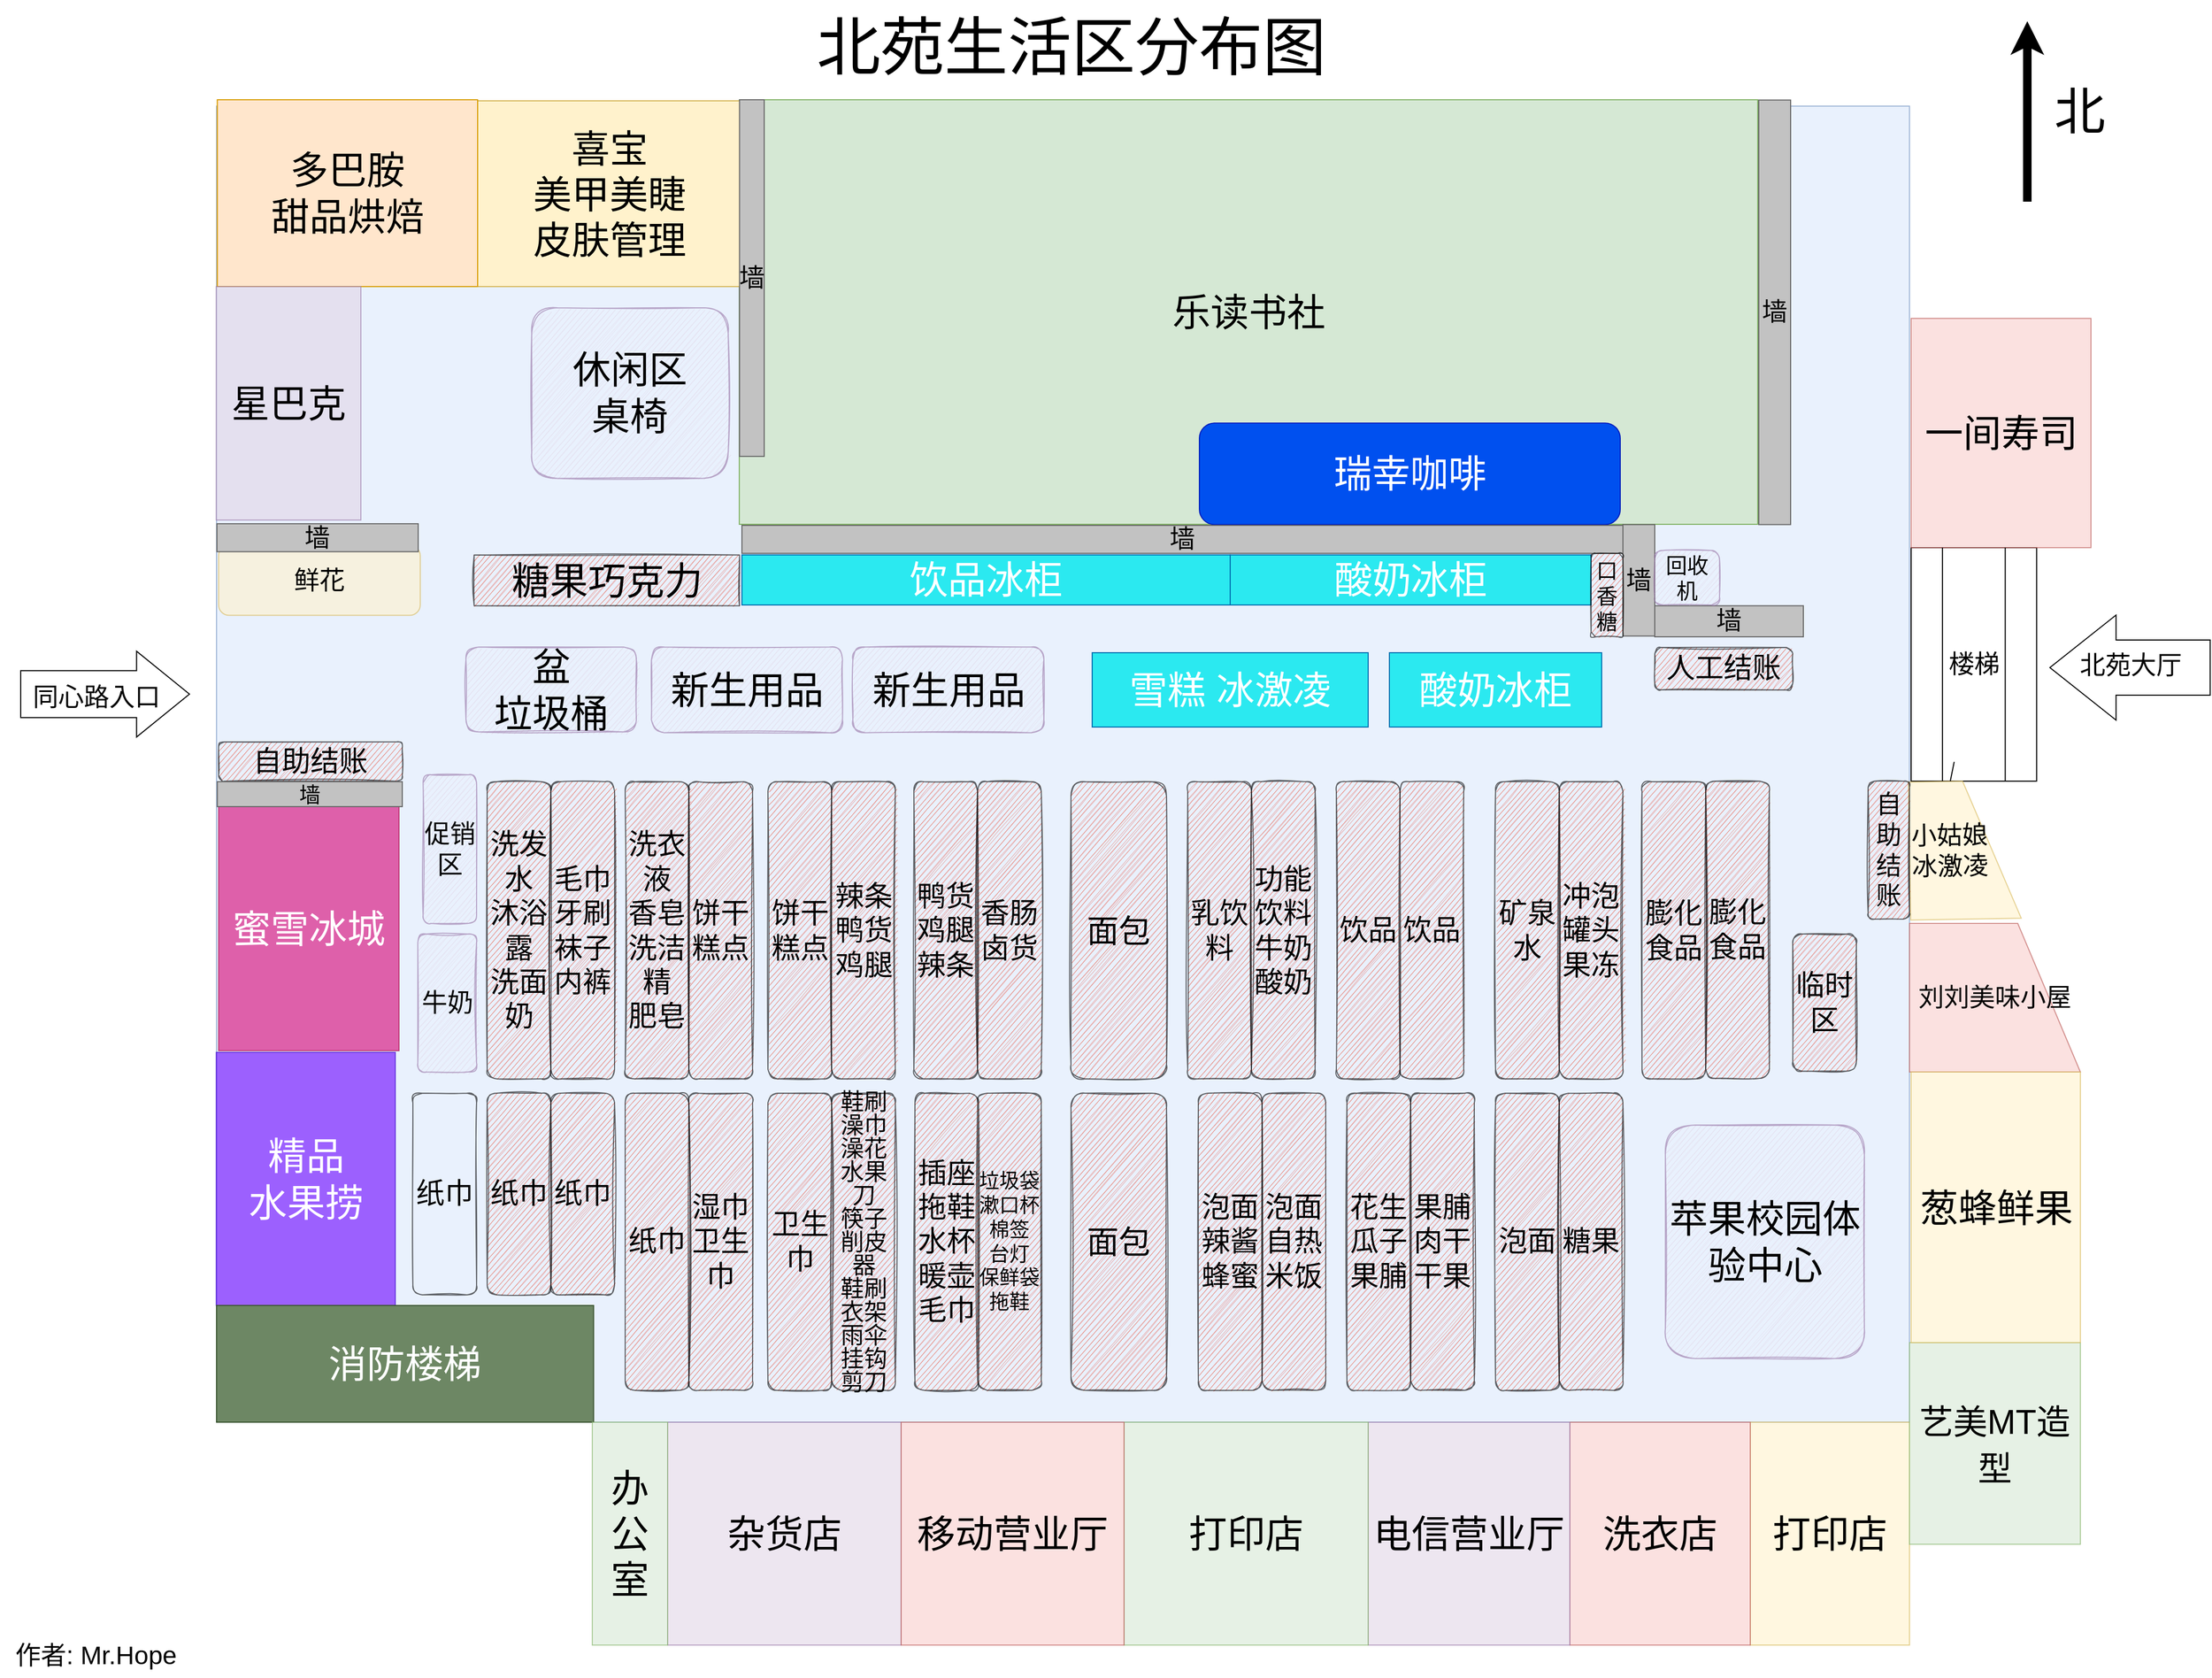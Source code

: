 <mxfile version="21.6.9" type="device">
  <diagram id="3228e29e-7158-1315-38df-8450db1d8a1d" name="Page-1">
    <mxGraphModel dx="1221" dy="737" grid="1" gridSize="10" guides="1" tooltips="1" connect="1" arrows="1" fold="1" page="1" pageScale="1" pageWidth="2100" pageHeight="1600" background="#FFFFFF" math="0" shadow="0">
      <root>
        <mxCell id="0" />
        <mxCell id="1" parent="0" />
        <mxCell id="xjmqVt3X7ruV0F9-SoPd-12" value="楼梯" style="rounded=0;whiteSpace=wrap;html=1;fontSize=24;shadow=0;glass=0;fillStyle=auto;gradientColor=none;fillColor=default;" parent="1" vertex="1">
          <mxGeometry x="1810.5" y="526" width="118.27" height="220" as="geometry" />
        </mxCell>
        <mxCell id="R6_tbuOiA4LubrBfz1OE-21567" value="" style="rounded=0;whiteSpace=wrap;html=1;fillColor=#dae8fc;strokeColor=#6c8ebf;align=right;opacity=60;fontSize=36;labelPosition=left;verticalLabelPosition=middle;verticalAlign=middle;" parent="1" vertex="1">
          <mxGeometry x="214" y="110" width="1595" height="1240" as="geometry" />
        </mxCell>
        <mxCell id="R6_tbuOiA4LubrBfz1OE-21570" value="乐读书社" style="rounded=0;whiteSpace=wrap;html=1;shadow=0;glass=0;sketch=0;fillColor=#d5e8d4;strokeColor=#82b366;fontSize=36;" parent="1" vertex="1">
          <mxGeometry x="706.53" y="104" width="959.47" height="400" as="geometry" />
        </mxCell>
        <mxCell id="R6_tbuOiA4LubrBfz1OE-21568" value="瑞幸咖啡" style="rounded=1;whiteSpace=wrap;html=1;fillColor=#0050ef;strokeColor=#001DBC;fontColor=#ffffff;fontSize=36;" parent="1" vertex="1">
          <mxGeometry x="1140" y="408.58" width="396.5" height="95.68" as="geometry" />
        </mxCell>
        <mxCell id="R6_tbuOiA4LubrBfz1OE-21571" value="喜宝&lt;br&gt;美甲美睫&lt;br&gt;皮肤管理" style="rounded=0;whiteSpace=wrap;html=1;shadow=0;glass=0;sketch=0;fillColor=#fff2cc;strokeColor=#d6b656;fontSize=36;" parent="1" vertex="1">
          <mxGeometry x="459" y="105" width="251" height="175" as="geometry" />
        </mxCell>
        <mxCell id="R6_tbuOiA4LubrBfz1OE-21574" value="墙" style="rounded=0;whiteSpace=wrap;html=1;glass=0;shadow=0;sketch=0;fillColor=#C2C2C2;gradientColor=none;strokeColor=#666666;fillStyle=auto;fontSize=24;" parent="1" vertex="1">
          <mxGeometry x="709" y="505" width="830" height="26.37" as="geometry" />
        </mxCell>
        <mxCell id="R6_tbuOiA4LubrBfz1OE-21575" value="&lt;font style=&quot;font-size: 24px;&quot;&gt;墙&lt;/font&gt;" style="rounded=0;whiteSpace=wrap;html=1;glass=0;shadow=0;sketch=0;fillColor=#C2C2C2;gradientColor=none;strokeColor=#666666;fontSize=24;" parent="1" vertex="1">
          <mxGeometry x="1667" y="104.26" width="30" height="400" as="geometry" />
        </mxCell>
        <mxCell id="R6_tbuOiA4LubrBfz1OE-21578" value="&lt;font style=&quot;font-size: 36px;&quot;&gt;一间寿司&lt;/font&gt;" style="rounded=0;whiteSpace=wrap;html=1;shadow=0;glass=0;sketch=0;fillStyle=auto;fillColor=#f8cecc;opacity=60;strokeColor=#b85450;fontSize=36;" parent="1" vertex="1">
          <mxGeometry x="1810.5" y="310" width="169.47" height="216" as="geometry" />
        </mxCell>
        <mxCell id="R6_tbuOiA4LubrBfz1OE-21579" value="打印店" style="rounded=0;whiteSpace=wrap;html=1;shadow=0;glass=0;sketch=0;fillStyle=auto;fillColor=#fff2cc;opacity=60;strokeColor=#d6b656;fontSize=36;" parent="1" vertex="1">
          <mxGeometry x="1659" y="1350" width="150" height="210" as="geometry" />
        </mxCell>
        <mxCell id="R6_tbuOiA4LubrBfz1OE-21582" value="&lt;font style=&quot;font-size: 32px;&quot;&gt;艺美MT造型&lt;/font&gt;" style="rounded=0;whiteSpace=wrap;html=1;shadow=0;glass=0;sketch=0;fillStyle=auto;fontSize=36;fillColor=#d5e8d4;opacity=60;strokeColor=#82b366;" parent="1" vertex="1">
          <mxGeometry x="1809" y="1275" width="161" height="190" as="geometry" />
        </mxCell>
        <mxCell id="R6_tbuOiA4LubrBfz1OE-21584" value="&lt;font style=&quot;font-size: 24px;&quot;&gt;小姑娘&lt;br style=&quot;font-size: 24px;&quot;&gt;冰激凌&lt;/font&gt;" style="shape=manualInput;whiteSpace=wrap;html=1;rounded=0;shadow=0;glass=0;sketch=0;fillStyle=auto;fontSize=24;fillColor=#fff2cc;opacity=60;rotation=-1;strokeColor=#d6b656;direction=south;labelPosition=center;verticalLabelPosition=middle;align=left;verticalAlign=middle;size=53;" parent="1" vertex="1">
          <mxGeometry x="1809" y="746" width="104.14" height="130" as="geometry" />
        </mxCell>
        <mxCell id="R6_tbuOiA4LubrBfz1OE-21586" value="&lt;font style=&quot;font-size: 36px;&quot;&gt;洗衣店&lt;/font&gt;" style="rounded=0;whiteSpace=wrap;html=1;shadow=0;glass=0;sketch=0;fillStyle=auto;fontSize=36;fillColor=#f8cecc;strokeColor=#b85450;opacity=60;" parent="1" vertex="1">
          <mxGeometry x="1489" y="1350" width="170" height="210" as="geometry" />
        </mxCell>
        <mxCell id="R6_tbuOiA4LubrBfz1OE-21587" value="电信营业厅" style="rounded=0;whiteSpace=wrap;html=1;shadow=0;glass=0;sketch=0;fillStyle=auto;fontSize=36;fillColor=#e1d5e7;opacity=60;strokeColor=#9673a6;" parent="1" vertex="1">
          <mxGeometry x="1299" y="1350" width="190" height="210" as="geometry" />
        </mxCell>
        <mxCell id="R6_tbuOiA4LubrBfz1OE-21588" value="打印店" style="rounded=0;whiteSpace=wrap;html=1;shadow=0;glass=0;sketch=0;fillStyle=auto;fontSize=36;fillColor=#d5e8d4;opacity=60;strokeColor=#82b366;" parent="1" vertex="1">
          <mxGeometry x="1069" y="1350" width="230" height="210" as="geometry" />
        </mxCell>
        <mxCell id="R6_tbuOiA4LubrBfz1OE-21589" value="精品&lt;br&gt;水果捞" style="rounded=0;whiteSpace=wrap;html=1;shadow=0;glass=0;sketch=0;fillStyle=auto;fontSize=36;fillColor=#6a00ff;opacity=60;fontColor=#ffffff;strokeColor=#3700CC;" parent="1" vertex="1">
          <mxGeometry x="213.73" y="1001.5" width="168.75" height="238.5" as="geometry" />
        </mxCell>
        <mxCell id="R6_tbuOiA4LubrBfz1OE-21590" value="杂货店" style="rounded=0;whiteSpace=wrap;html=1;shadow=0;glass=0;sketch=0;fillStyle=auto;fontSize=36;fillColor=#e1d5e7;opacity=60;strokeColor=#9673a6;" parent="1" vertex="1">
          <mxGeometry x="639" y="1350" width="220" height="210" as="geometry" />
        </mxCell>
        <mxCell id="R6_tbuOiA4LubrBfz1OE-21591" value="蜜雪冰城" style="rounded=0;whiteSpace=wrap;html=1;shadow=0;glass=0;sketch=0;fillStyle=auto;fontSize=36;fillColor=#d80073;opacity=60;fontColor=#ffffff;strokeColor=#A50040;" parent="1" vertex="1">
          <mxGeometry x="215.94" y="770" width="170" height="230" as="geometry" />
        </mxCell>
        <mxCell id="R6_tbuOiA4LubrBfz1OE-21592" value="鲜花" style="rounded=1;whiteSpace=wrap;html=1;shadow=0;glass=0;sketch=0;fillStyle=auto;fontSize=24;fillColor=#fff2cc;opacity=60;strokeColor=#d6b656;" parent="1" vertex="1">
          <mxGeometry x="215.94" y="523.72" width="190" height="66.09" as="geometry" />
        </mxCell>
        <mxCell id="R6_tbuOiA4LubrBfz1OE-21595" value="&lt;p style=&quot;line-height: 100%;&quot;&gt;&lt;font style=&quot;font-size: 24px;&quot;&gt;同心路入口&lt;/font&gt;&lt;/p&gt;" style="shape=flexArrow;endArrow=classic;html=1;rounded=0;fontSize=36;width=44.167;endSize=16.275;endWidth=35.694;align=left;labelBackgroundColor=none;" parent="1" edge="1">
          <mxGeometry x="-0.875" width="50" height="50" relative="1" as="geometry">
            <mxPoint x="29" y="664" as="sourcePoint" />
            <mxPoint x="189" y="664" as="targetPoint" />
            <mxPoint as="offset" />
          </mxGeometry>
        </mxCell>
        <mxCell id="R6_tbuOiA4LubrBfz1OE-21600" value="糖果巧克力" style="rounded=0;whiteSpace=wrap;html=1;shadow=0;glass=0;sketch=1;fillStyle=auto;fontSize=36;fontColor=none;fillColor=#E85642;gradientColor=none;opacity=60;" parent="1" vertex="1">
          <mxGeometry x="456.73" y="532.92" width="250" height="47.82" as="geometry" />
        </mxCell>
        <mxCell id="R6_tbuOiA4LubrBfz1OE-21602" value="饮品冰柜" style="rounded=0;whiteSpace=wrap;html=1;shadow=0;glass=0;sketch=0;fillStyle=auto;fontSize=36;fontColor=#ffffff;fillColor=#2BE9F0;strokeColor=#006EAF;" parent="1" vertex="1">
          <mxGeometry x="709" y="532.82" width="460" height="47.18" as="geometry" />
        </mxCell>
        <mxCell id="R6_tbuOiA4LubrBfz1OE-21603" value="酸奶冰柜" style="rounded=0;whiteSpace=wrap;html=1;shadow=0;glass=0;sketch=0;fillStyle=auto;fontSize=36;fontColor=#ffffff;fillColor=#2BE9F0;strokeColor=#006EAF;" parent="1" vertex="1">
          <mxGeometry x="1169" y="532.82" width="340" height="47.18" as="geometry" />
        </mxCell>
        <mxCell id="R6_tbuOiA4LubrBfz1OE-21604" value="消防楼梯" style="rounded=0;whiteSpace=wrap;html=1;shadow=0;glass=0;sketch=0;fillStyle=auto;fontSize=36;fontColor=#ffffff;fillColor=#6d8764;strokeColor=#3A5431;" parent="1" vertex="1">
          <mxGeometry x="214" y="1240" width="355.27" height="110" as="geometry" />
        </mxCell>
        <mxCell id="R6_tbuOiA4LubrBfz1OE-21612" value="自&lt;br&gt;助&lt;br&gt;结&lt;br&gt;账" style="rounded=1;whiteSpace=wrap;html=1;shadow=0;glass=0;sketch=1;fillStyle=auto;fontSize=24;fontColor=none;fillColor=#E85642;gradientColor=none;opacity=60;" parent="1" vertex="1">
          <mxGeometry x="1770" y="746" width="39" height="130" as="geometry" />
        </mxCell>
        <mxCell id="R6_tbuOiA4LubrBfz1OE-21628" value="墙" style="rounded=0;whiteSpace=wrap;html=1;glass=0;shadow=0;sketch=0;fillColor=#C2C2C2;gradientColor=none;strokeColor=#666666;fillStyle=auto;fontSize=24;" parent="1" vertex="1">
          <mxGeometry x="706.73" y="104" width="23.27" height="336" as="geometry" />
        </mxCell>
        <mxCell id="YbemHmgVhAmF9NjTrUaJ-4" value="刘刘美味小屋" style="shape=manualInput;whiteSpace=wrap;html=1;rounded=0;shadow=0;glass=0;sketch=0;fillStyle=auto;fontSize=24;fillColor=#f8cecc;opacity=60;rotation=0;strokeColor=#b85450;direction=south;labelPosition=center;verticalLabelPosition=middle;align=center;verticalAlign=middle;size=59;" parent="1" vertex="1">
          <mxGeometry x="1809" y="880" width="161" height="140" as="geometry" />
        </mxCell>
        <mxCell id="YbemHmgVhAmF9NjTrUaJ-46" value="面包" style="rounded=1;whiteSpace=wrap;html=1;shadow=0;glass=0;sketch=1;fillStyle=auto;fontSize=30;fontColor=none;fillColor=#E85642;gradientColor=none;opacity=60;" parent="1" vertex="1">
          <mxGeometry x="1019" y="1040" width="90" height="280" as="geometry" />
        </mxCell>
        <mxCell id="YbemHmgVhAmF9NjTrUaJ-62" value="&lt;p style=&quot;line-height: 100%; font-size: 22px;&quot;&gt;&lt;font style=&quot;font-size: 22px;&quot;&gt;鞋刷&lt;br style=&quot;font-size: 22px;&quot;&gt;澡巾&lt;br style=&quot;font-size: 22px;&quot;&gt;澡花&lt;br style=&quot;font-size: 22px;&quot;&gt;水果刀&lt;br style=&quot;font-size: 22px;&quot;&gt;筷子&lt;br style=&quot;font-size: 22px;&quot;&gt;削皮器&lt;br style=&quot;font-size: 22px;&quot;&gt;鞋刷&lt;br style=&quot;font-size: 22px;&quot;&gt;衣架&lt;br style=&quot;font-size: 22px;&quot;&gt;雨伞&lt;br style=&quot;font-size: 22px;&quot;&gt;挂钩&lt;br style=&quot;font-size: 22px;&quot;&gt;剪刀&lt;/font&gt;&lt;br style=&quot;font-size: 22px;&quot;&gt;&lt;/p&gt;" style="rounded=1;whiteSpace=wrap;html=1;shadow=0;glass=0;sketch=1;fillStyle=auto;fontSize=22;fontColor=none;fillColor=#E85642;gradientColor=none;opacity=60;" parent="1" vertex="1">
          <mxGeometry x="793.5" y="1040" width="60" height="280" as="geometry" />
        </mxCell>
        <mxCell id="YbemHmgVhAmF9NjTrUaJ-63" value="卫生巾" style="rounded=1;whiteSpace=wrap;html=1;shadow=0;glass=0;sketch=1;fillStyle=auto;fontSize=27;fontColor=none;fillColor=#E85642;gradientColor=none;opacity=60;" parent="1" vertex="1">
          <mxGeometry x="733.5" y="1040" width="60" height="280" as="geometry" />
        </mxCell>
        <mxCell id="YbemHmgVhAmF9NjTrUaJ-64" value="&lt;p style=&quot;line-height: 120%; font-size: 19px;&quot;&gt;&lt;font style=&quot;font-size: 19px;&quot;&gt;垃圾袋&lt;br&gt;漱口杯&lt;br&gt;棉签&lt;br&gt;台灯&lt;br&gt;保鲜袋&lt;br&gt;拖鞋&lt;/font&gt;&lt;br&gt;&lt;/p&gt;" style="rounded=1;whiteSpace=wrap;html=1;shadow=0;glass=0;sketch=1;fillStyle=auto;fontSize=27;fontColor=none;fillColor=#E85642;gradientColor=none;opacity=60;" parent="1" vertex="1">
          <mxGeometry x="931" y="1040" width="60" height="280" as="geometry" />
        </mxCell>
        <mxCell id="YbemHmgVhAmF9NjTrUaJ-72" value="糖果" style="rounded=1;whiteSpace=wrap;html=1;shadow=0;glass=0;sketch=1;fillStyle=auto;fontSize=27;fontColor=none;fillColor=#E85642;gradientColor=none;opacity=60;" parent="1" vertex="1">
          <mxGeometry x="1479" y="1040" width="60" height="280" as="geometry" />
        </mxCell>
        <mxCell id="YbemHmgVhAmF9NjTrUaJ-73" value="泡面" style="rounded=1;whiteSpace=wrap;html=1;shadow=0;glass=0;sketch=1;fillStyle=auto;fontSize=27;fontColor=none;fillColor=#E85642;gradientColor=none;opacity=60;" parent="1" vertex="1">
          <mxGeometry x="1419" y="1040" width="60" height="280" as="geometry" />
        </mxCell>
        <mxCell id="YbemHmgVhAmF9NjTrUaJ-74" value="果脯&lt;br&gt;肉干&lt;br&gt;干果" style="rounded=1;whiteSpace=wrap;html=1;shadow=0;glass=0;sketch=1;fillStyle=auto;fontSize=27;fontColor=none;fillColor=#E85642;gradientColor=none;opacity=60;" parent="1" vertex="1">
          <mxGeometry x="1339" y="1040" width="60" height="280" as="geometry" />
        </mxCell>
        <mxCell id="YbemHmgVhAmF9NjTrUaJ-75" value="花生&lt;br&gt;瓜子&lt;br&gt;果脯&lt;br&gt;" style="rounded=1;whiteSpace=wrap;html=1;shadow=0;glass=0;sketch=1;fillStyle=auto;fontSize=27;fontColor=none;fillColor=#E85642;gradientColor=none;opacity=60;" parent="1" vertex="1">
          <mxGeometry x="1279" y="1040" width="60" height="280" as="geometry" />
        </mxCell>
        <mxCell id="YbemHmgVhAmF9NjTrUaJ-76" value="泡面&lt;br&gt;自热米饭&lt;br&gt;" style="rounded=1;whiteSpace=wrap;html=1;shadow=0;glass=0;sketch=1;fillStyle=auto;fontSize=27;fontColor=none;fillColor=#E85642;gradientColor=none;opacity=60;" parent="1" vertex="1">
          <mxGeometry x="1199" y="1040" width="60" height="280" as="geometry" />
        </mxCell>
        <mxCell id="YbemHmgVhAmF9NjTrUaJ-77" value="泡面&lt;br&gt;辣酱&lt;br&gt;蜂蜜" style="rounded=1;whiteSpace=wrap;html=1;shadow=0;glass=0;sketch=1;fillStyle=auto;fontSize=27;fontColor=none;fillColor=#E85642;gradientColor=none;opacity=60;" parent="1" vertex="1">
          <mxGeometry x="1139" y="1040" width="60" height="280" as="geometry" />
        </mxCell>
        <mxCell id="YbemHmgVhAmF9NjTrUaJ-81" value="插座&lt;br&gt;拖鞋&lt;br&gt;水杯&lt;br&gt;暖壶&lt;br&gt;毛巾&lt;br&gt;" style="rounded=1;whiteSpace=wrap;html=1;shadow=0;glass=0;sketch=1;fillStyle=auto;fontSize=27;fontColor=none;fillColor=#E85642;gradientColor=none;opacity=60;" parent="1" vertex="1">
          <mxGeometry x="872" y="1040" width="60" height="280" as="geometry" />
        </mxCell>
        <mxCell id="YbemHmgVhAmF9NjTrUaJ-82" value="湿巾&lt;br&gt;卫生巾" style="rounded=1;whiteSpace=wrap;html=1;shadow=0;glass=0;sketch=1;fillStyle=auto;fontSize=27;fontColor=none;fillColor=#E85642;gradientColor=none;opacity=60;" parent="1" vertex="1">
          <mxGeometry x="659" y="1040" width="60" height="280" as="geometry" />
        </mxCell>
        <mxCell id="YbemHmgVhAmF9NjTrUaJ-83" value="纸巾" style="rounded=1;whiteSpace=wrap;html=1;shadow=0;glass=0;sketch=1;fillStyle=auto;fontSize=27;fontColor=none;fillColor=#E85642;gradientColor=none;opacity=60;" parent="1" vertex="1">
          <mxGeometry x="599" y="1040" width="60" height="280" as="geometry" />
        </mxCell>
        <mxCell id="YbemHmgVhAmF9NjTrUaJ-84" value="纸巾" style="rounded=1;whiteSpace=wrap;html=1;shadow=0;glass=0;sketch=1;fillStyle=auto;fontSize=27;fontColor=none;fillColor=#E85642;gradientColor=none;opacity=60;" parent="1" vertex="1">
          <mxGeometry x="529" y="1040" width="60" height="190" as="geometry" />
        </mxCell>
        <mxCell id="YbemHmgVhAmF9NjTrUaJ-85" value="纸巾" style="rounded=1;whiteSpace=wrap;html=1;shadow=0;glass=0;sketch=1;fillStyle=auto;fontSize=27;fontColor=none;fillColor=#E85642;gradientColor=none;opacity=60;" parent="1" vertex="1">
          <mxGeometry x="469" y="1040" width="60" height="190" as="geometry" />
        </mxCell>
        <mxCell id="YbemHmgVhAmF9NjTrUaJ-86" value="膨化食品" style="rounded=1;whiteSpace=wrap;html=1;shadow=0;glass=0;sketch=1;fillStyle=auto;fontSize=27;fontColor=none;fillColor=#E85642;gradientColor=none;opacity=60;" parent="1" vertex="1">
          <mxGeometry x="1617" y="746" width="60" height="280" as="geometry" />
        </mxCell>
        <mxCell id="YbemHmgVhAmF9NjTrUaJ-87" value="膨化食品" style="rounded=1;whiteSpace=wrap;html=1;shadow=0;glass=0;sketch=1;fillStyle=auto;fontSize=27;fontColor=none;fillColor=#E85642;gradientColor=none;opacity=60;" parent="1" vertex="1">
          <mxGeometry x="1557" y="746.5" width="60" height="280" as="geometry" />
        </mxCell>
        <mxCell id="YbemHmgVhAmF9NjTrUaJ-88" value="冲泡&lt;br&gt;罐头&lt;br&gt;果冻" style="rounded=1;whiteSpace=wrap;html=1;shadow=0;glass=0;sketch=1;fillStyle=auto;fontSize=27;fontColor=none;fillColor=#E85642;gradientColor=none;opacity=60;" parent="1" vertex="1">
          <mxGeometry x="1479" y="746.5" width="60" height="280" as="geometry" />
        </mxCell>
        <mxCell id="YbemHmgVhAmF9NjTrUaJ-89" value="矿泉水" style="rounded=1;whiteSpace=wrap;html=1;shadow=0;glass=0;sketch=1;fillStyle=auto;fontSize=27;fontColor=none;fillColor=#E85642;gradientColor=none;opacity=60;" parent="1" vertex="1">
          <mxGeometry x="1419" y="746.5" width="60" height="280" as="geometry" />
        </mxCell>
        <mxCell id="YbemHmgVhAmF9NjTrUaJ-90" value="饮品" style="rounded=1;whiteSpace=wrap;html=1;shadow=0;glass=0;sketch=1;fillStyle=auto;fontSize=27;fontColor=none;fillColor=#E85642;gradientColor=none;opacity=60;" parent="1" vertex="1">
          <mxGeometry x="1329" y="746.5" width="60" height="280" as="geometry" />
        </mxCell>
        <mxCell id="YbemHmgVhAmF9NjTrUaJ-91" value="饮品" style="rounded=1;whiteSpace=wrap;html=1;shadow=0;glass=0;sketch=1;fillStyle=auto;fontSize=27;fontColor=none;fillColor=#E85642;gradientColor=none;opacity=60;" parent="1" vertex="1">
          <mxGeometry x="1269" y="746.5" width="60" height="280" as="geometry" />
        </mxCell>
        <mxCell id="YbemHmgVhAmF9NjTrUaJ-92" value="面包" style="rounded=1;whiteSpace=wrap;html=1;shadow=0;glass=0;sketch=1;fillStyle=auto;fontSize=30;fontColor=none;fillColor=#E85642;gradientColor=none;opacity=60;" parent="1" vertex="1">
          <mxGeometry x="1019" y="746.5" width="90" height="280" as="geometry" />
        </mxCell>
        <mxCell id="YbemHmgVhAmF9NjTrUaJ-95" value="香肠&lt;br&gt;卤货" style="rounded=1;whiteSpace=wrap;html=1;shadow=0;glass=0;sketch=1;fillStyle=auto;fontSize=27;fontColor=none;fillColor=#E85642;gradientColor=none;opacity=60;" parent="1" vertex="1">
          <mxGeometry x="931" y="746.5" width="60" height="280" as="geometry" />
        </mxCell>
        <mxCell id="YbemHmgVhAmF9NjTrUaJ-96" value="鸭货&lt;br&gt;鸡腿&lt;br&gt;辣条" style="rounded=1;whiteSpace=wrap;html=1;shadow=0;glass=0;sketch=1;fillStyle=auto;fontSize=27;fontColor=none;fillColor=#E85642;gradientColor=none;opacity=60;" parent="1" vertex="1">
          <mxGeometry x="871" y="746.5" width="60" height="280" as="geometry" />
        </mxCell>
        <mxCell id="YbemHmgVhAmF9NjTrUaJ-97" value="辣条&lt;br&gt;鸭货&lt;br&gt;鸡腿" style="rounded=1;whiteSpace=wrap;html=1;shadow=0;glass=0;sketch=1;fillStyle=auto;fontSize=27;fontColor=none;fillColor=#E85642;gradientColor=none;opacity=60;" parent="1" vertex="1">
          <mxGeometry x="793.5" y="746.5" width="60" height="280" as="geometry" />
        </mxCell>
        <mxCell id="YbemHmgVhAmF9NjTrUaJ-98" value="饼干&lt;br&gt;糕点" style="rounded=1;whiteSpace=wrap;html=1;shadow=0;glass=0;sketch=1;fillStyle=auto;fontSize=27;fontColor=none;fillColor=#E85642;gradientColor=none;opacity=60;" parent="1" vertex="1">
          <mxGeometry x="733.5" y="746.5" width="60" height="280" as="geometry" />
        </mxCell>
        <mxCell id="YbemHmgVhAmF9NjTrUaJ-99" value="饼干&lt;br&gt;糕点" style="rounded=1;whiteSpace=wrap;html=1;shadow=0;glass=0;sketch=1;fillStyle=auto;fontSize=27;fontColor=none;fillColor=#E85642;gradientColor=none;opacity=60;" parent="1" vertex="1">
          <mxGeometry x="659" y="746.5" width="60" height="280" as="geometry" />
        </mxCell>
        <mxCell id="YbemHmgVhAmF9NjTrUaJ-100" value="洗衣液&lt;br&gt;香皂&lt;br&gt;洗洁精&lt;br&gt;肥皂" style="rounded=1;whiteSpace=wrap;html=1;shadow=0;glass=0;sketch=1;fillStyle=auto;fontSize=27;fontColor=none;fillColor=#E85642;gradientColor=none;opacity=60;" parent="1" vertex="1">
          <mxGeometry x="599" y="746.5" width="60" height="280" as="geometry" />
        </mxCell>
        <mxCell id="YbemHmgVhAmF9NjTrUaJ-101" value="毛巾&lt;br&gt;牙刷&lt;br&gt;袜子&lt;br&gt;内裤" style="rounded=1;whiteSpace=wrap;html=1;shadow=0;glass=0;sketch=1;fillStyle=auto;fontSize=27;fontColor=none;fillColor=#E85642;gradientColor=none;opacity=60;" parent="1" vertex="1">
          <mxGeometry x="529" y="746.5" width="60" height="280" as="geometry" />
        </mxCell>
        <mxCell id="YbemHmgVhAmF9NjTrUaJ-102" value="洗发水&lt;br&gt;沐浴露&lt;br&gt;洗面奶" style="rounded=1;whiteSpace=wrap;html=1;shadow=0;glass=0;sketch=1;fillStyle=auto;fontSize=27;fontColor=none;fillColor=#E85642;gradientColor=none;opacity=60;" parent="1" vertex="1">
          <mxGeometry x="469" y="746.5" width="60" height="280" as="geometry" />
        </mxCell>
        <mxCell id="YbemHmgVhAmF9NjTrUaJ-103" value="自助结账" style="rounded=1;whiteSpace=wrap;html=1;shadow=0;glass=0;sketch=1;fillStyle=auto;fontSize=27;fontColor=none;fillColor=#E85642;gradientColor=none;opacity=60;" parent="1" vertex="1">
          <mxGeometry x="215.94" y="709" width="173.06" height="37" as="geometry" />
        </mxCell>
        <mxCell id="YbemHmgVhAmF9NjTrUaJ-106" value="雪糕 冰激凌" style="rounded=0;whiteSpace=wrap;html=1;shadow=0;glass=0;sketch=0;fillStyle=auto;fontSize=36;fontColor=#ffffff;fillColor=#2BE9F0;strokeColor=#006EAF;" parent="1" vertex="1">
          <mxGeometry x="1039" y="625" width="260" height="70" as="geometry" />
        </mxCell>
        <mxCell id="YbemHmgVhAmF9NjTrUaJ-107" value="人工结账" style="rounded=1;whiteSpace=wrap;html=1;shadow=0;glass=0;sketch=1;fillStyle=auto;fontSize=27;fontColor=none;fillColor=#E85642;gradientColor=none;opacity=60;" parent="1" vertex="1">
          <mxGeometry x="1569" y="620" width="130" height="40" as="geometry" />
        </mxCell>
        <mxCell id="YbemHmgVhAmF9NjTrUaJ-111" value="&lt;font style=&quot;font-size: 60px;&quot;&gt;北苑生活区分布图&lt;/font&gt;" style="text;html=1;resizable=0;autosize=1;align=center;verticalAlign=middle;points=[];fillColor=none;strokeColor=none;rounded=0;fontSize=36;" parent="1" vertex="1">
          <mxGeometry x="769" y="10" width="500" height="90" as="geometry" />
        </mxCell>
        <mxCell id="xjmqVt3X7ruV0F9-SoPd-1" value="办公室" style="rounded=0;whiteSpace=wrap;html=1;shadow=0;glass=0;sketch=0;fillStyle=auto;fontSize=36;fillColor=#d5e8d4;opacity=60;strokeColor=#82b366;" parent="1" vertex="1">
          <mxGeometry x="568" y="1350" width="71" height="210" as="geometry" />
        </mxCell>
        <mxCell id="xjmqVt3X7ruV0F9-SoPd-4" value="作者: Mr.Hope" style="text;html=1;resizable=0;autosize=1;align=center;verticalAlign=middle;points=[];fillColor=none;strokeColor=none;rounded=0;fontSize=24;" parent="1" vertex="1">
          <mxGeometry x="10" y="1550" width="180" height="40" as="geometry" />
        </mxCell>
        <mxCell id="xjmqVt3X7ruV0F9-SoPd-6" value="临时区" style="rounded=1;whiteSpace=wrap;html=1;shadow=0;glass=0;sketch=1;fillStyle=auto;fontSize=27;fontColor=none;fillColor=#E85642;gradientColor=none;opacity=60;" parent="1" vertex="1">
          <mxGeometry x="1699" y="890" width="60" height="129.25" as="geometry" />
        </mxCell>
        <mxCell id="xjmqVt3X7ruV0F9-SoPd-9" value="盆&lt;br&gt;垃圾桶" style="rounded=1;whiteSpace=wrap;html=1;shadow=0;glass=0;sketch=1;fillStyle=auto;fontSize=36;fillColor=#e1d5e7;opacity=60;strokeColor=#9673a6;" parent="1" vertex="1">
          <mxGeometry x="449" y="619.63" width="160.53" height="80" as="geometry" />
        </mxCell>
        <mxCell id="xjmqVt3X7ruV0F9-SoPd-10" value="新生用品" style="rounded=1;whiteSpace=wrap;html=1;shadow=0;glass=0;sketch=1;fillStyle=auto;fontSize=36;fillColor=#e1d5e7;opacity=60;strokeColor=#9673a6;" parent="1" vertex="1">
          <mxGeometry x="813.5" y="619.63" width="180" height="80.74" as="geometry" />
        </mxCell>
        <mxCell id="xjmqVt3X7ruV0F9-SoPd-14" value="" style="endArrow=none;html=1;rounded=0;fontSize=24;exitX=0.75;exitY=1;exitDx=0;exitDy=0;entryX=0.75;entryY=0;entryDx=0;entryDy=0;" parent="1" source="xjmqVt3X7ruV0F9-SoPd-12" target="xjmqVt3X7ruV0F9-SoPd-12" edge="1">
          <mxGeometry width="50" height="50" relative="1" as="geometry">
            <mxPoint x="1351" y="760" as="sourcePoint" />
            <mxPoint x="1859" y="620" as="targetPoint" />
          </mxGeometry>
        </mxCell>
        <mxCell id="xjmqVt3X7ruV0F9-SoPd-16" value="" style="endArrow=none;html=1;rounded=0;fontSize=24;exitX=0.25;exitY=1;exitDx=0;exitDy=0;entryX=0.25;entryY=0;entryDx=0;entryDy=0;" parent="1" source="xjmqVt3X7ruV0F9-SoPd-12" target="xjmqVt3X7ruV0F9-SoPd-12" edge="1">
          <mxGeometry width="50" height="50" relative="1" as="geometry">
            <mxPoint x="1859.102" y="730.0" as="sourcePoint" />
            <mxPoint x="1859" y="590" as="targetPoint" />
          </mxGeometry>
        </mxCell>
        <mxCell id="xjmqVt3X7ruV0F9-SoPd-18" value="" style="endArrow=none;html=1;rounded=0;fontSize=24;exitX=0.25;exitY=1;exitDx=0;exitDy=0;" parent="1" target="xjmqVt3X7ruV0F9-SoPd-12" edge="1">
          <mxGeometry width="50" height="50" relative="1" as="geometry">
            <mxPoint x="1851.102" y="727.82" as="sourcePoint" />
            <mxPoint x="1851" y="587.82" as="targetPoint" />
          </mxGeometry>
        </mxCell>
        <mxCell id="qVWmPh6hgpJYSadUTfBa-2" value="多巴胺&lt;br&gt;甜品烘焙" style="rounded=0;whiteSpace=wrap;html=1;shadow=0;glass=0;sketch=0;fillColor=#ffe6cc;strokeColor=#d79b00;fontSize=36;" parent="1" vertex="1">
          <mxGeometry x="214.73" y="104" width="245.27" height="176" as="geometry" />
        </mxCell>
        <mxCell id="qVWmPh6hgpJYSadUTfBa-3" value="墙" style="rounded=0;whiteSpace=wrap;html=1;glass=0;shadow=0;sketch=0;fillColor=#C2C2C2;gradientColor=none;strokeColor=#666666;fillStyle=auto;fontSize=24;" parent="1" vertex="1">
          <mxGeometry x="214.38" y="503.45" width="189.62" height="26.37" as="geometry" />
        </mxCell>
        <mxCell id="qVWmPh6hgpJYSadUTfBa-6" value="墙" style="rounded=0;whiteSpace=wrap;html=1;glass=0;shadow=0;sketch=0;fillColor=#C2C2C2;gradientColor=none;strokeColor=#666666;fillStyle=auto;fontSize=20;" parent="1" vertex="1">
          <mxGeometry x="214.73" y="746.5" width="174.27" height="23.5" as="geometry" />
        </mxCell>
        <mxCell id="xOUL4sWhdLIrKVsOlXZL-1" value="移动营业厅" style="rounded=0;whiteSpace=wrap;html=1;shadow=0;glass=0;sketch=0;fillStyle=auto;fontSize=36;fillColor=#f8cecc;strokeColor=#b85450;opacity=60;" parent="1" vertex="1">
          <mxGeometry x="859" y="1350" width="210" height="210" as="geometry" />
        </mxCell>
        <mxCell id="4zcDcCmV-l9QQNRoWqES-1" value="星巴克" style="rounded=0;whiteSpace=wrap;html=1;shadow=0;glass=0;sketch=0;fillStyle=auto;fontSize=36;fillColor=#e1d5e7;opacity=60;strokeColor=#9673a6;" parent="1" vertex="1">
          <mxGeometry x="213.73" y="280" width="136.27" height="220" as="geometry" />
        </mxCell>
        <mxCell id="4zcDcCmV-l9QQNRoWqES-3" value="休闲区&lt;br&gt;桌椅" style="rounded=1;whiteSpace=wrap;html=1;shadow=0;glass=0;sketch=1;fillStyle=auto;fontSize=36;fillColor=#e1d5e7;opacity=60;strokeColor=#9673a6;" parent="1" vertex="1">
          <mxGeometry x="510.94" y="300" width="185.11" height="160.72" as="geometry" />
        </mxCell>
        <mxCell id="4zcDcCmV-l9QQNRoWqES-4" value="墙" style="rounded=0;whiteSpace=wrap;html=1;glass=0;shadow=0;sketch=0;fillColor=#C2C2C2;gradientColor=none;strokeColor=#666666;fillStyle=auto;fontSize=24;" parent="1" vertex="1">
          <mxGeometry x="1539" y="504.26" width="30" height="105" as="geometry" />
        </mxCell>
        <mxCell id="4zcDcCmV-l9QQNRoWqES-6" value="酸奶冰柜" style="rounded=0;whiteSpace=wrap;html=1;shadow=0;glass=0;sketch=0;fillStyle=auto;fontSize=36;fontColor=#ffffff;fillColor=#2BE9F0;strokeColor=#006EAF;" parent="1" vertex="1">
          <mxGeometry x="1319" y="625" width="200" height="70" as="geometry" />
        </mxCell>
        <mxCell id="4zcDcCmV-l9QQNRoWqES-7" value="苹果校园体验中心" style="rounded=1;whiteSpace=wrap;html=1;shadow=0;glass=0;sketch=1;fillStyle=auto;fontSize=36;fillColor=#e1d5e7;opacity=60;strokeColor=#9673a6;" parent="1" vertex="1">
          <mxGeometry x="1579" y="1070" width="187.5" height="220" as="geometry" />
        </mxCell>
        <mxCell id="4zcDcCmV-l9QQNRoWqES-8" value="" style="shape=flexArrow;endArrow=classic;html=1;rounded=0;fontSize=36;width=52;endSize=20.447;endWidth=46;" parent="1" edge="1">
          <mxGeometry width="50" height="50" relative="1" as="geometry">
            <mxPoint x="2092.77" y="639" as="sourcePoint" />
            <mxPoint x="1940.77" y="639" as="targetPoint" />
          </mxGeometry>
        </mxCell>
        <mxCell id="3FF_qWYbAszYkkDB3c3L-5" value="&lt;font style=&quot;font-size: 24px;&quot;&gt;北苑大厅&lt;/font&gt;" style="edgeLabel;html=1;align=center;verticalAlign=middle;resizable=0;points=[];" parent="4zcDcCmV-l9QQNRoWqES-8" vertex="1" connectable="0">
          <mxGeometry x="0.001" y="-2" relative="1" as="geometry">
            <mxPoint as="offset" />
          </mxGeometry>
        </mxCell>
        <mxCell id="4zcDcCmV-l9QQNRoWqES-9" value="新生用品" style="rounded=1;whiteSpace=wrap;html=1;shadow=0;glass=0;sketch=1;fillStyle=auto;fontSize=36;fillColor=#e1d5e7;opacity=60;strokeColor=#9673a6;" parent="1" vertex="1">
          <mxGeometry x="623.73" y="619.63" width="180" height="80.74" as="geometry" />
        </mxCell>
        <mxCell id="4zcDcCmV-l9QQNRoWqES-10" value="促销区" style="rounded=1;whiteSpace=wrap;html=1;shadow=0;glass=0;sketch=1;fillStyle=auto;fontSize=24;fillColor=#e1d5e7;opacity=60;strokeColor=#9673a6;" parent="1" vertex="1">
          <mxGeometry x="408.62" y="740" width="50.38" height="140" as="geometry" />
        </mxCell>
        <mxCell id="4zcDcCmV-l9QQNRoWqES-12" value="牛奶" style="rounded=1;whiteSpace=wrap;html=1;shadow=0;glass=0;sketch=1;fillStyle=auto;fontSize=24;fillColor=#e1d5e7;opacity=60;strokeColor=#9673a6;" parent="1" vertex="1">
          <mxGeometry x="403.62" y="890" width="55.38" height="130" as="geometry" />
        </mxCell>
        <mxCell id="4zcDcCmV-l9QQNRoWqES-13" value="纸巾" style="rounded=1;whiteSpace=wrap;html=1;shadow=0;glass=0;sketch=1;fillStyle=auto;fontSize=27;fontColor=none;fillColor=none;gradientColor=none;opacity=60;" parent="1" vertex="1">
          <mxGeometry x="399" y="1040" width="60" height="190" as="geometry" />
        </mxCell>
        <mxCell id="4zcDcCmV-l9QQNRoWqES-15" value="功能饮料&lt;br&gt;牛奶酸奶" style="rounded=1;whiteSpace=wrap;html=1;shadow=0;glass=0;sketch=1;fillStyle=auto;fontSize=27;fontColor=none;fillColor=#E85642;gradientColor=none;opacity=60;" parent="1" vertex="1">
          <mxGeometry x="1189" y="746.5" width="60" height="280" as="geometry" />
        </mxCell>
        <mxCell id="4zcDcCmV-l9QQNRoWqES-16" value="乳饮料" style="rounded=1;whiteSpace=wrap;html=1;shadow=0;glass=0;sketch=1;fillStyle=auto;fontSize=27;fontColor=none;fillColor=#E85642;gradientColor=none;opacity=60;" parent="1" vertex="1">
          <mxGeometry x="1129" y="746.5" width="60" height="280" as="geometry" />
        </mxCell>
        <mxCell id="4zcDcCmV-l9QQNRoWqES-18" value="口香糖" style="rounded=1;whiteSpace=wrap;html=1;shadow=0;glass=0;sketch=1;fillStyle=auto;fontSize=20;fontColor=none;fillColor=#E85642;gradientColor=none;opacity=60;" parent="1" vertex="1">
          <mxGeometry x="1509" y="531.37" width="30" height="78.63" as="geometry" />
        </mxCell>
        <mxCell id="4zcDcCmV-l9QQNRoWqES-19" value="&lt;font style=&quot;font-size: 36px;&quot;&gt;葱蜂鲜果&lt;/font&gt;" style="rounded=0;whiteSpace=wrap;html=1;shadow=0;glass=0;sketch=0;fillStyle=auto;fontSize=36;fillColor=#fff2cc;opacity=60;strokeColor=#d6b656;" parent="1" vertex="1">
          <mxGeometry x="1810.5" y="1020" width="159.5" height="255" as="geometry" />
        </mxCell>
        <mxCell id="3FF_qWYbAszYkkDB3c3L-2" value="墙" style="rounded=0;whiteSpace=wrap;html=1;glass=0;shadow=0;sketch=0;fillColor=#C2C2C2;gradientColor=none;strokeColor=#666666;fillStyle=auto;fontSize=24;" parent="1" vertex="1">
          <mxGeometry x="1569" y="580.74" width="140" height="29.26" as="geometry" />
        </mxCell>
        <mxCell id="3FF_qWYbAszYkkDB3c3L-3" value="&lt;font style=&quot;font-size: 20px;&quot;&gt;回收机&lt;/font&gt;" style="rounded=1;whiteSpace=wrap;html=1;shadow=0;glass=0;sketch=1;fillStyle=auto;fontSize=20;fillColor=#e1d5e7;opacity=60;strokeColor=#9673a6;" parent="1" vertex="1">
          <mxGeometry x="1569" y="528.63" width="61" height="51.37" as="geometry" />
        </mxCell>
        <mxCell id="3FF_qWYbAszYkkDB3c3L-7" value="" style="group" parent="1" vertex="1" connectable="0">
          <mxGeometry x="1920" y="30" width="84.37" height="170" as="geometry" />
        </mxCell>
        <mxCell id="R6_tbuOiA4LubrBfz1OE-21565" value="" style="endArrow=classic;html=1;rounded=0;fontSize=36;strokeWidth=8;" parent="3FF_qWYbAszYkkDB3c3L-7" edge="1">
          <mxGeometry width="50" height="50" relative="1" as="geometry">
            <mxPoint y="170" as="sourcePoint" />
            <mxPoint as="targetPoint" />
          </mxGeometry>
        </mxCell>
        <mxCell id="R6_tbuOiA4LubrBfz1OE-21566" value="&lt;font style=&quot;font-size: 48px;&quot;&gt;北&lt;/font&gt;" style="text;html=1;resizable=0;autosize=1;align=center;verticalAlign=middle;points=[];fillColor=none;strokeColor=none;rounded=0;fontSize=36;" parent="3FF_qWYbAszYkkDB3c3L-7" vertex="1">
          <mxGeometry x="14.37" y="50" width="70" height="70" as="geometry" />
        </mxCell>
      </root>
    </mxGraphModel>
  </diagram>
</mxfile>
